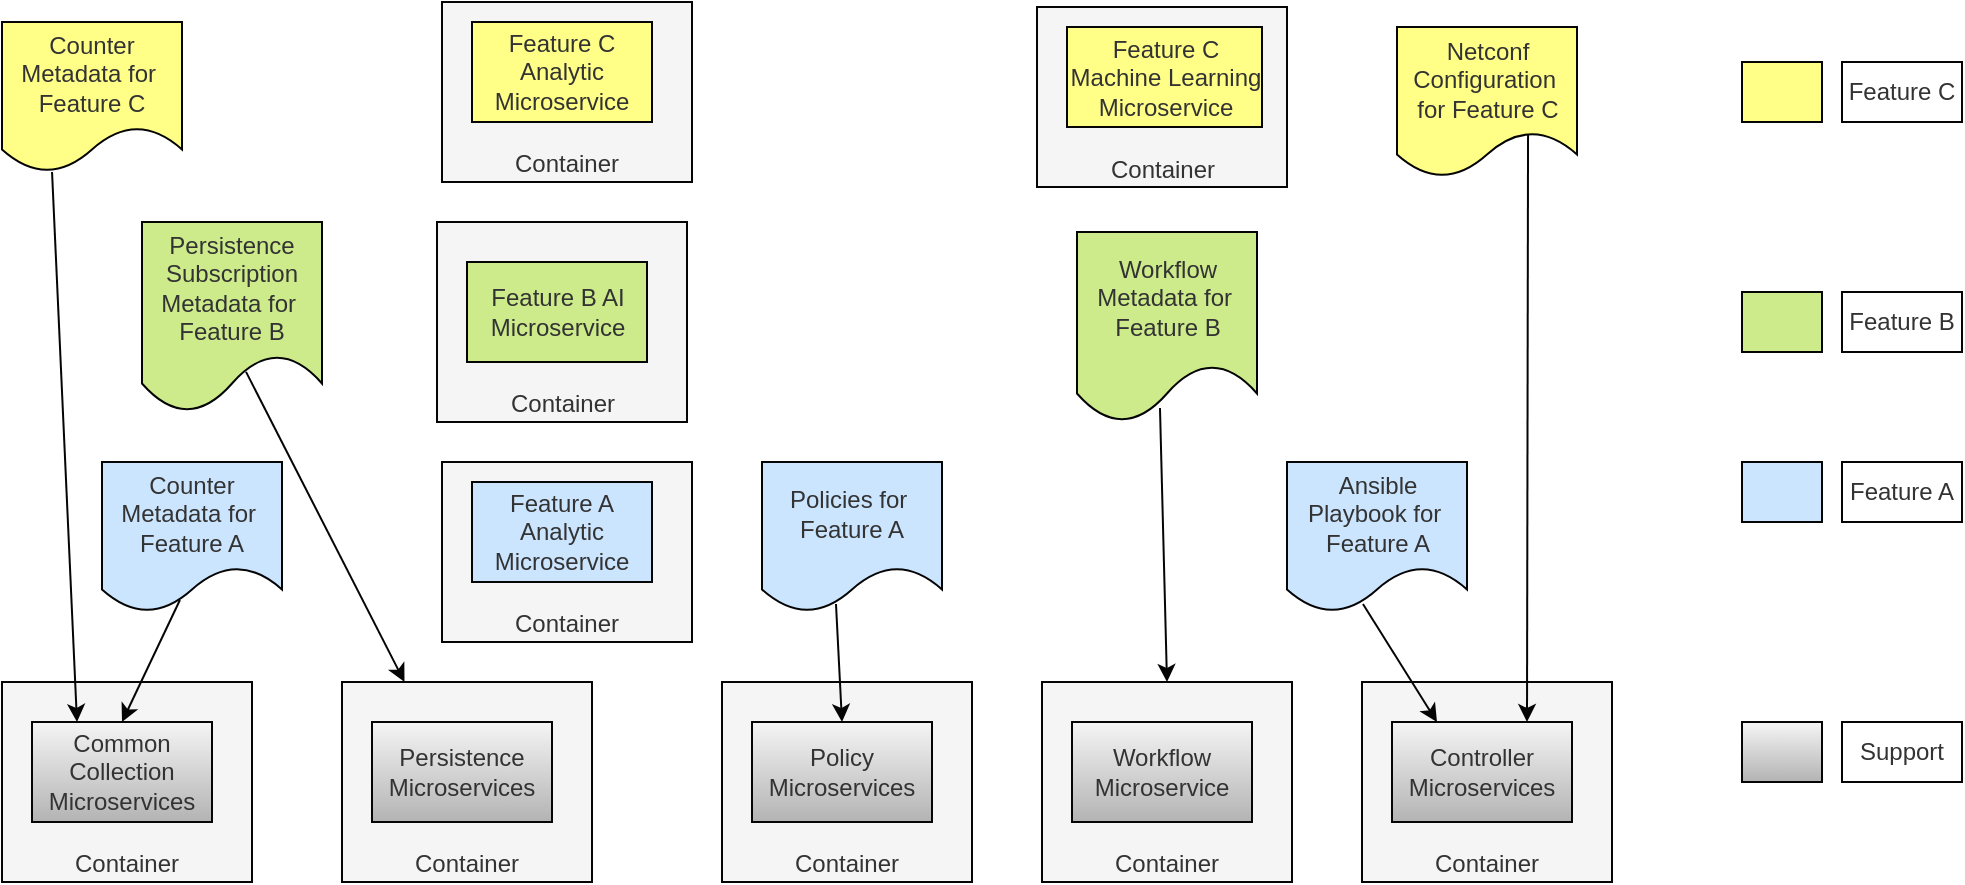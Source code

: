<mxfile version="20.5.3" type="embed"><diagram id="afCysr8GEn6kYzTnkZfl" name="Page-1"><mxGraphModel dx="2831" dy="1813" grid="1" gridSize="10" guides="1" tooltips="1" connect="1" arrows="1" fold="1" page="0" pageScale="1" pageWidth="850" pageHeight="1100" background="#FFFFFF" math="0" shadow="0"><root><mxCell id="0"/><mxCell id="1" parent="0"/><mxCell id="nrERlms_FdSTFeYwvalG-1" value="Container" style="rounded=0;whiteSpace=wrap;html=1;verticalAlign=bottom;fillColor=#f5f5f5;fontColor=#333333;strokeColor=#050505;" parent="1" vertex="1"><mxGeometry x="-590" y="-220" width="125" height="90" as="geometry"/></mxCell><mxCell id="nrERlms_FdSTFeYwvalG-2" value="Feature A Analytic&lt;br&gt;Microservice" style="rounded=0;whiteSpace=wrap;html=1;fillColor=#cce5ff;strokeColor=#050505;fontColor=#333333;" parent="1" vertex="1"><mxGeometry x="-575" y="-210" width="90" height="50" as="geometry"/></mxCell><mxCell id="nrERlms_FdSTFeYwvalG-3" value="Container" style="rounded=0;whiteSpace=wrap;html=1;verticalAlign=bottom;fillColor=#f5f5f5;fontColor=#333333;strokeColor=#050505;" parent="1" vertex="1"><mxGeometry x="-810" y="-110" width="125" height="100" as="geometry"/></mxCell><mxCell id="nrERlms_FdSTFeYwvalG-4" value="Common&lt;br&gt;Collection Microservices" style="rounded=0;whiteSpace=wrap;html=1;fillColor=#f5f5f5;gradientColor=#b3b3b3;strokeColor=#050505;fontColor=#333333;" parent="1" vertex="1"><mxGeometry x="-795" y="-90" width="90" height="50" as="geometry"/></mxCell><mxCell id="nrERlms_FdSTFeYwvalG-5" value="Container" style="rounded=0;whiteSpace=wrap;html=1;verticalAlign=bottom;fillColor=#f5f5f5;fontColor=#333333;strokeColor=#050505;" parent="1" vertex="1"><mxGeometry x="-130" y="-110" width="125" height="100" as="geometry"/></mxCell><mxCell id="nrERlms_FdSTFeYwvalG-6" value="Controller Microservices" style="rounded=0;whiteSpace=wrap;html=1;fillColor=#f5f5f5;gradientColor=#b3b3b3;strokeColor=#050505;fontColor=#333333;" parent="1" vertex="1"><mxGeometry x="-115" y="-90" width="90" height="50" as="geometry"/></mxCell><mxCell id="nrERlms_FdSTFeYwvalG-7" value="Container" style="rounded=0;whiteSpace=wrap;html=1;verticalAlign=bottom;fillColor=#f5f5f5;fontColor=#333333;strokeColor=#050505;" parent="1" vertex="1"><mxGeometry x="-450" y="-110" width="125" height="100" as="geometry"/></mxCell><mxCell id="nrERlms_FdSTFeYwvalG-8" value="Policy Microservices" style="rounded=0;whiteSpace=wrap;html=1;fillColor=#f5f5f5;gradientColor=#b3b3b3;strokeColor=#050505;fontColor=#333333;" parent="1" vertex="1"><mxGeometry x="-435" y="-90" width="90" height="50" as="geometry"/></mxCell><mxCell id="nrERlms_FdSTFeYwvalG-9" value="Container" style="rounded=0;whiteSpace=wrap;html=1;verticalAlign=bottom;fillColor=#f5f5f5;fontColor=#333333;strokeColor=#050505;" parent="1" vertex="1"><mxGeometry x="-592.5" y="-340" width="125" height="100" as="geometry"/></mxCell><mxCell id="nrERlms_FdSTFeYwvalG-10" value="Feature B AI&lt;br&gt;Microservice" style="rounded=0;whiteSpace=wrap;html=1;fillColor=#cdeb8b;strokeColor=#050505;fontColor=#333333;" parent="1" vertex="1"><mxGeometry x="-577.5" y="-320" width="90" height="50" as="geometry"/></mxCell><mxCell id="nrERlms_FdSTFeYwvalG-11" value="Container" style="rounded=0;whiteSpace=wrap;html=1;verticalAlign=bottom;fillColor=#f5f5f5;fontColor=#333333;strokeColor=#050505;" parent="1" vertex="1"><mxGeometry x="-290" y="-110" width="125" height="100" as="geometry"/></mxCell><mxCell id="nrERlms_FdSTFeYwvalG-12" value="Workflow&lt;br&gt;Microservice" style="rounded=0;whiteSpace=wrap;html=1;fillColor=#f5f5f5;gradientColor=#b3b3b3;strokeColor=#050505;fontColor=#333333;" parent="1" vertex="1"><mxGeometry x="-275" y="-90" width="90" height="50" as="geometry"/></mxCell><mxCell id="nrERlms_FdSTFeYwvalG-13" value="Container" style="rounded=0;whiteSpace=wrap;html=1;verticalAlign=bottom;fillColor=#f5f5f5;fontColor=#333333;strokeColor=#050505;" parent="1" vertex="1"><mxGeometry x="-292.5" y="-447.5" width="125" height="90" as="geometry"/></mxCell><mxCell id="nrERlms_FdSTFeYwvalG-14" value="Feature C Machine Learning&lt;br&gt;Microservice" style="rounded=0;whiteSpace=wrap;html=1;fillColor=#ffff88;strokeColor=#050505;fontColor=#333333;" parent="1" vertex="1"><mxGeometry x="-277.5" y="-437.5" width="97.5" height="50" as="geometry"/></mxCell><mxCell id="nrERlms_FdSTFeYwvalG-15" value="Counter Metadata for&amp;nbsp; Feature A" style="shape=document;whiteSpace=wrap;html=1;boundedLbl=1;fillColor=#cce5ff;strokeColor=#050505;fontColor=#333333;" parent="1" vertex="1"><mxGeometry x="-760" y="-220" width="90" height="75" as="geometry"/></mxCell><mxCell id="nrERlms_FdSTFeYwvalG-16" value="" style="rounded=0;whiteSpace=wrap;html=1;fillColor=#cce5ff;strokeColor=#050505;fontColor=#333333;" parent="1" vertex="1"><mxGeometry x="60" y="-220" width="40" height="30" as="geometry"/></mxCell><mxCell id="nrERlms_FdSTFeYwvalG-17" value="Feature A" style="text;html=1;strokeColor=#050505;fillColor=none;align=center;verticalAlign=middle;whiteSpace=wrap;rounded=0;fontColor=#333333;" parent="1" vertex="1"><mxGeometry x="110" y="-220" width="60" height="30" as="geometry"/></mxCell><mxCell id="nrERlms_FdSTFeYwvalG-18" value="Policies for&amp;nbsp; Feature A" style="shape=document;whiteSpace=wrap;html=1;boundedLbl=1;fillColor=#cce5ff;strokeColor=#050505;fontColor=#333333;" parent="1" vertex="1"><mxGeometry x="-430" y="-220" width="90" height="75" as="geometry"/></mxCell><mxCell id="nrERlms_FdSTFeYwvalG-19" value="" style="endArrow=classic;html=1;rounded=0;exitX=0.433;exitY=0.92;exitDx=0;exitDy=0;entryX=0.5;entryY=0;entryDx=0;entryDy=0;exitPerimeter=0;fontColor=#333333;strokeColor=#050505;" parent="1" source="nrERlms_FdSTFeYwvalG-15" target="nrERlms_FdSTFeYwvalG-4" edge="1"><mxGeometry width="50" height="50" relative="1" as="geometry"><mxPoint x="-250" y="-240" as="sourcePoint"/><mxPoint x="-200" y="-290" as="targetPoint"/></mxGeometry></mxCell><mxCell id="nrERlms_FdSTFeYwvalG-20" value="" style="endArrow=classic;html=1;rounded=0;exitX=0.411;exitY=0.947;exitDx=0;exitDy=0;entryX=0.5;entryY=0;entryDx=0;entryDy=0;exitPerimeter=0;fontColor=#333333;strokeColor=#050505;" parent="1" source="nrERlms_FdSTFeYwvalG-18" target="nrERlms_FdSTFeYwvalG-8" edge="1"><mxGeometry width="50" height="50" relative="1" as="geometry"><mxPoint x="-731.03" y="-206" as="sourcePoint"/><mxPoint x="-718.75" y="-100" as="targetPoint"/></mxGeometry></mxCell><mxCell id="nrERlms_FdSTFeYwvalG-21" value="Ansible Playbook for&amp;nbsp; Feature A" style="shape=document;whiteSpace=wrap;html=1;boundedLbl=1;fillColor=#cce5ff;strokeColor=#050505;fontColor=#333333;" parent="1" vertex="1"><mxGeometry x="-167.5" y="-220" width="90" height="75" as="geometry"/></mxCell><mxCell id="nrERlms_FdSTFeYwvalG-22" value="" style="endArrow=classic;html=1;rounded=0;exitX=0.422;exitY=0.947;exitDx=0;exitDy=0;exitPerimeter=0;entryX=0.25;entryY=0;entryDx=0;entryDy=0;fontColor=#333333;strokeColor=#050505;" parent="1" source="nrERlms_FdSTFeYwvalG-21" target="nrERlms_FdSTFeYwvalG-6" edge="1"><mxGeometry width="50" height="50" relative="1" as="geometry"><mxPoint x="-383.01" y="-198.975" as="sourcePoint"/><mxPoint x="-330" y="-120" as="targetPoint"/></mxGeometry></mxCell><mxCell id="nrERlms_FdSTFeYwvalG-23" value="" style="rounded=0;whiteSpace=wrap;html=1;fillColor=#cdeb8b;strokeColor=#050505;fontColor=#333333;" parent="1" vertex="1"><mxGeometry x="60" y="-305" width="40" height="30" as="geometry"/></mxCell><mxCell id="nrERlms_FdSTFeYwvalG-24" value="Feature B" style="text;html=1;strokeColor=#050505;fillColor=none;align=center;verticalAlign=middle;whiteSpace=wrap;rounded=0;fontColor=#333333;" parent="1" vertex="1"><mxGeometry x="110" y="-305" width="60" height="30" as="geometry"/></mxCell><mxCell id="nrERlms_FdSTFeYwvalG-25" value="Container" style="rounded=0;whiteSpace=wrap;html=1;verticalAlign=bottom;fillColor=#f5f5f5;fontColor=#333333;strokeColor=#050505;" parent="1" vertex="1"><mxGeometry x="-640" y="-110" width="125" height="100" as="geometry"/></mxCell><mxCell id="nrERlms_FdSTFeYwvalG-26" value="Persistence Microservices" style="rounded=0;whiteSpace=wrap;html=1;fillColor=#f5f5f5;gradientColor=#b3b3b3;strokeColor=#050505;fontColor=#333333;" parent="1" vertex="1"><mxGeometry x="-625" y="-90" width="90" height="50" as="geometry"/></mxCell><mxCell id="nrERlms_FdSTFeYwvalG-27" value="Persistence Subscription Metadata for&amp;nbsp; Feature B" style="shape=document;whiteSpace=wrap;html=1;boundedLbl=1;fillColor=#cdeb8b;strokeColor=#050505;fontColor=#333333;" parent="1" vertex="1"><mxGeometry x="-740" y="-340" width="90" height="95" as="geometry"/></mxCell><mxCell id="nrERlms_FdSTFeYwvalG-28" value="" style="endArrow=classic;html=1;rounded=0;exitX=0.578;exitY=0.789;exitDx=0;exitDy=0;entryX=0.25;entryY=0;entryDx=0;entryDy=0;exitPerimeter=0;fontColor=#333333;strokeColor=#050505;" parent="1" source="nrERlms_FdSTFeYwvalG-27" target="nrERlms_FdSTFeYwvalG-25" edge="1"><mxGeometry width="50" height="50" relative="1" as="geometry"><mxPoint x="-731.03" y="-206" as="sourcePoint"/><mxPoint x="-740" y="-80" as="targetPoint"/></mxGeometry></mxCell><mxCell id="nrERlms_FdSTFeYwvalG-29" value="" style="rounded=0;whiteSpace=wrap;html=1;fillColor=#f5f5f5;strokeColor=#050505;gradientColor=#b3b3b3;fontColor=#333333;" parent="1" vertex="1"><mxGeometry x="60" y="-90" width="40" height="30" as="geometry"/></mxCell><mxCell id="nrERlms_FdSTFeYwvalG-30" value="Support" style="text;html=1;strokeColor=#050505;fillColor=none;align=center;verticalAlign=middle;whiteSpace=wrap;rounded=0;fontColor=#333333;" parent="1" vertex="1"><mxGeometry x="110" y="-90" width="60" height="30" as="geometry"/></mxCell><mxCell id="nrERlms_FdSTFeYwvalG-31" value="Workflow Metadata for&amp;nbsp; Feature B" style="shape=document;whiteSpace=wrap;html=1;boundedLbl=1;fillColor=#cdeb8b;strokeColor=#050505;fontColor=#333333;" parent="1" vertex="1"><mxGeometry x="-272.5" y="-335" width="90" height="95" as="geometry"/></mxCell><mxCell id="nrERlms_FdSTFeYwvalG-32" value="" style="endArrow=classic;html=1;rounded=0;exitX=0.461;exitY=0.926;exitDx=0;exitDy=0;entryX=0.5;entryY=0;entryDx=0;entryDy=0;exitPerimeter=0;fontColor=#333333;strokeColor=#050505;" parent="1" source="nrERlms_FdSTFeYwvalG-31" target="nrERlms_FdSTFeYwvalG-11" edge="1"><mxGeometry width="50" height="50" relative="1" as="geometry"><mxPoint x="-677.98" y="-355.045" as="sourcePoint"/><mxPoint x="-598.75" y="-100" as="targetPoint"/></mxGeometry></mxCell><mxCell id="nrERlms_FdSTFeYwvalG-33" value="Container" style="rounded=0;whiteSpace=wrap;html=1;verticalAlign=bottom;fillColor=#f5f5f5;fontColor=#333333;strokeColor=#050505;" parent="1" vertex="1"><mxGeometry x="-590" y="-450" width="125" height="90" as="geometry"/></mxCell><mxCell id="nrERlms_FdSTFeYwvalG-34" value="Feature C Analytic&lt;br&gt;Microservice" style="rounded=0;whiteSpace=wrap;html=1;fillColor=#ffff88;strokeColor=#050505;fontColor=#333333;" parent="1" vertex="1"><mxGeometry x="-575" y="-440" width="90" height="50" as="geometry"/></mxCell><mxCell id="nrERlms_FdSTFeYwvalG-35" value="Counter Metadata for&amp;nbsp; Feature C" style="shape=document;whiteSpace=wrap;html=1;boundedLbl=1;fillColor=#ffff88;strokeColor=#050505;fontColor=#333333;" parent="1" vertex="1"><mxGeometry x="-810" y="-440" width="90" height="75" as="geometry"/></mxCell><mxCell id="nrERlms_FdSTFeYwvalG-36" value="" style="endArrow=classic;html=1;rounded=0;entryX=0.25;entryY=0;entryDx=0;entryDy=0;exitX=0.278;exitY=1;exitDx=0;exitDy=0;exitPerimeter=0;fontColor=#333333;strokeColor=#050505;" parent="1" source="nrERlms_FdSTFeYwvalG-35" target="nrERlms_FdSTFeYwvalG-4" edge="1"><mxGeometry width="50" height="50" relative="1" as="geometry"><mxPoint x="-731.03" y="-206" as="sourcePoint"/><mxPoint x="-740" y="-80" as="targetPoint"/></mxGeometry></mxCell><mxCell id="nrERlms_FdSTFeYwvalG-37" value="Netconf Configuration&amp;nbsp; for Feature C" style="shape=document;whiteSpace=wrap;html=1;boundedLbl=1;fillColor=#ffff88;strokeColor=#050505;fontColor=#333333;" parent="1" vertex="1"><mxGeometry x="-112.5" y="-437.5" width="90" height="75" as="geometry"/></mxCell><mxCell id="nrERlms_FdSTFeYwvalG-38" value="" style="endArrow=classic;html=1;rounded=0;exitX=0.728;exitY=0.713;exitDx=0;exitDy=0;exitPerimeter=0;entryX=0.75;entryY=0;entryDx=0;entryDy=0;fontColor=#333333;strokeColor=#050505;" parent="1" source="nrERlms_FdSTFeYwvalG-37" target="nrERlms_FdSTFeYwvalG-6" edge="1"><mxGeometry width="50" height="50" relative="1" as="geometry"><mxPoint x="-119.52" y="-198.975" as="sourcePoint"/><mxPoint x="-82.5" y="-80" as="targetPoint"/></mxGeometry></mxCell><mxCell id="nrERlms_FdSTFeYwvalG-39" value="" style="rounded=0;whiteSpace=wrap;html=1;fillColor=#ffff88;strokeColor=#050505;fontColor=#333333;" parent="1" vertex="1"><mxGeometry x="60" y="-420" width="40" height="30" as="geometry"/></mxCell><mxCell id="nrERlms_FdSTFeYwvalG-40" value="Feature C" style="text;html=1;strokeColor=#050505;fillColor=none;align=center;verticalAlign=middle;whiteSpace=wrap;rounded=0;fontColor=#333333;" parent="1" vertex="1"><mxGeometry x="110" y="-420" width="60" height="30" as="geometry"/></mxCell></root></mxGraphModel></diagram></mxfile>
